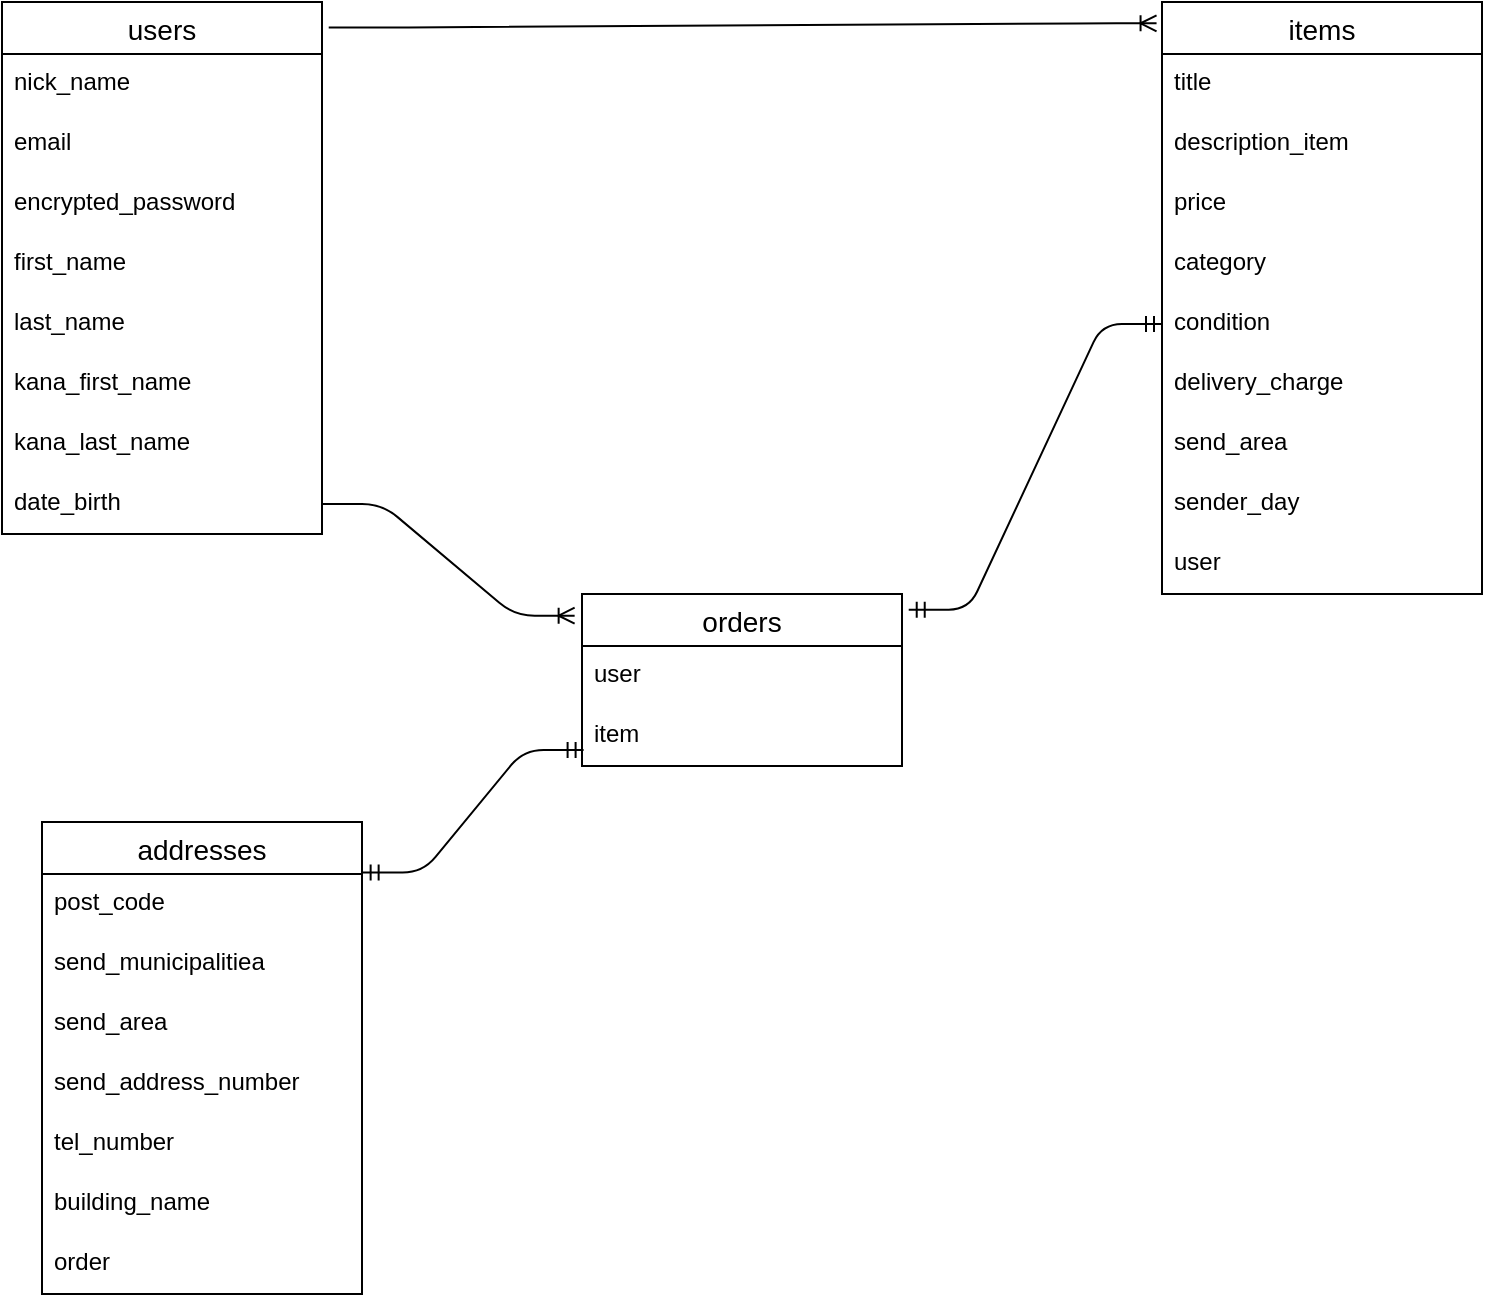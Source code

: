 <mxfile>
    <diagram id="_2zughqquXuWEmuBpp2q" name="ページ1">
        <mxGraphModel dx="896" dy="682" grid="1" gridSize="10" guides="1" tooltips="1" connect="1" arrows="1" fold="1" page="1" pageScale="1" pageWidth="827" pageHeight="1169" math="0" shadow="0">
            <root>
                <mxCell id="0"/>
                <mxCell id="1" parent="0"/>
                <mxCell id="oo06AXsHGsCdyxGUStL7-1" value="users" style="swimlane;fontStyle=0;childLayout=stackLayout;horizontal=1;startSize=26;horizontalStack=0;resizeParent=1;resizeParentMax=0;resizeLast=0;collapsible=1;marginBottom=0;align=center;fontSize=14;" parent="1" vertex="1">
                    <mxGeometry x="60" y="120" width="160" height="266" as="geometry"/>
                </mxCell>
                <mxCell id="oo06AXsHGsCdyxGUStL7-2" value="nick_name" style="text;strokeColor=none;fillColor=none;spacingLeft=4;spacingRight=4;overflow=hidden;rotatable=0;points=[[0,0.5],[1,0.5]];portConstraint=eastwest;fontSize=12;" parent="oo06AXsHGsCdyxGUStL7-1" vertex="1">
                    <mxGeometry y="26" width="160" height="30" as="geometry"/>
                </mxCell>
                <mxCell id="oo06AXsHGsCdyxGUStL7-3" value="email" style="text;strokeColor=none;fillColor=none;spacingLeft=4;spacingRight=4;overflow=hidden;rotatable=0;points=[[0,0.5],[1,0.5]];portConstraint=eastwest;fontSize=12;" parent="oo06AXsHGsCdyxGUStL7-1" vertex="1">
                    <mxGeometry y="56" width="160" height="30" as="geometry"/>
                </mxCell>
                <mxCell id="oo06AXsHGsCdyxGUStL7-5" value="encrypted_password" style="text;strokeColor=none;fillColor=none;spacingLeft=4;spacingRight=4;overflow=hidden;rotatable=0;points=[[0,0.5],[1,0.5]];portConstraint=eastwest;fontSize=12;" parent="oo06AXsHGsCdyxGUStL7-1" vertex="1">
                    <mxGeometry y="86" width="160" height="30" as="geometry"/>
                </mxCell>
                <mxCell id="oo06AXsHGsCdyxGUStL7-37" value="first_name" style="text;strokeColor=none;fillColor=none;spacingLeft=4;spacingRight=4;overflow=hidden;rotatable=0;points=[[0,0.5],[1,0.5]];portConstraint=eastwest;fontSize=12;" parent="oo06AXsHGsCdyxGUStL7-1" vertex="1">
                    <mxGeometry y="116" width="160" height="30" as="geometry"/>
                </mxCell>
                <mxCell id="2" value="last_name" style="text;strokeColor=none;fillColor=none;spacingLeft=4;spacingRight=4;overflow=hidden;rotatable=0;points=[[0,0.5],[1,0.5]];portConstraint=eastwest;fontSize=12;" vertex="1" parent="oo06AXsHGsCdyxGUStL7-1">
                    <mxGeometry y="146" width="160" height="30" as="geometry"/>
                </mxCell>
                <mxCell id="oo06AXsHGsCdyxGUStL7-36" value="kana_first_name" style="text;strokeColor=none;fillColor=none;spacingLeft=4;spacingRight=4;overflow=hidden;rotatable=0;points=[[0,0.5],[1,0.5]];portConstraint=eastwest;fontSize=12;" parent="oo06AXsHGsCdyxGUStL7-1" vertex="1">
                    <mxGeometry y="176" width="160" height="30" as="geometry"/>
                </mxCell>
                <mxCell id="3" value="kana_last_name" style="text;strokeColor=none;fillColor=none;spacingLeft=4;spacingRight=4;overflow=hidden;rotatable=0;points=[[0,0.5],[1,0.5]];portConstraint=eastwest;fontSize=12;" vertex="1" parent="oo06AXsHGsCdyxGUStL7-1">
                    <mxGeometry y="206" width="160" height="30" as="geometry"/>
                </mxCell>
                <mxCell id="oo06AXsHGsCdyxGUStL7-4" value="date_birth" style="text;strokeColor=none;fillColor=none;spacingLeft=4;spacingRight=4;overflow=hidden;rotatable=0;points=[[0,0.5],[1,0.5]];portConstraint=eastwest;fontSize=12;" parent="oo06AXsHGsCdyxGUStL7-1" vertex="1">
                    <mxGeometry y="236" width="160" height="30" as="geometry"/>
                </mxCell>
                <mxCell id="oo06AXsHGsCdyxGUStL7-32" value="addresses" style="swimlane;fontStyle=0;childLayout=stackLayout;horizontal=1;startSize=26;horizontalStack=0;resizeParent=1;resizeParentMax=0;resizeLast=0;collapsible=1;marginBottom=0;align=center;fontSize=14;" parent="1" vertex="1">
                    <mxGeometry x="80" y="530" width="160" height="236" as="geometry"/>
                </mxCell>
                <mxCell id="oo06AXsHGsCdyxGUStL7-34" value="post_code" style="text;strokeColor=none;fillColor=none;spacingLeft=4;spacingRight=4;overflow=hidden;rotatable=0;points=[[0,0.5],[1,0.5]];portConstraint=eastwest;fontSize=12;" parent="oo06AXsHGsCdyxGUStL7-32" vertex="1">
                    <mxGeometry y="26" width="160" height="30" as="geometry"/>
                </mxCell>
                <mxCell id="oo06AXsHGsCdyxGUStL7-51" value="send_municipalitiea" style="text;strokeColor=none;fillColor=none;spacingLeft=4;spacingRight=4;overflow=hidden;rotatable=0;points=[[0,0.5],[1,0.5]];portConstraint=eastwest;fontSize=12;" parent="oo06AXsHGsCdyxGUStL7-32" vertex="1">
                    <mxGeometry y="56" width="160" height="30" as="geometry"/>
                </mxCell>
                <mxCell id="oo06AXsHGsCdyxGUStL7-35" value="send_area" style="text;strokeColor=none;fillColor=none;spacingLeft=4;spacingRight=4;overflow=hidden;rotatable=0;points=[[0,0.5],[1,0.5]];portConstraint=eastwest;fontSize=12;" parent="oo06AXsHGsCdyxGUStL7-32" vertex="1">
                    <mxGeometry y="86" width="160" height="30" as="geometry"/>
                </mxCell>
                <mxCell id="oo06AXsHGsCdyxGUStL7-52" value="send_address_number" style="text;strokeColor=none;fillColor=none;spacingLeft=4;spacingRight=4;overflow=hidden;rotatable=0;points=[[0,0.5],[1,0.5]];portConstraint=eastwest;fontSize=12;" parent="oo06AXsHGsCdyxGUStL7-32" vertex="1">
                    <mxGeometry y="116" width="160" height="30" as="geometry"/>
                </mxCell>
                <mxCell id="oo06AXsHGsCdyxGUStL7-55" value="tel_number" style="text;strokeColor=none;fillColor=none;spacingLeft=4;spacingRight=4;overflow=hidden;rotatable=0;points=[[0,0.5],[1,0.5]];portConstraint=eastwest;fontSize=12;" parent="oo06AXsHGsCdyxGUStL7-32" vertex="1">
                    <mxGeometry y="146" width="160" height="30" as="geometry"/>
                </mxCell>
                <mxCell id="5" value="building_name" style="text;strokeColor=none;fillColor=none;spacingLeft=4;spacingRight=4;overflow=hidden;rotatable=0;points=[[0,0.5],[1,0.5]];portConstraint=eastwest;fontSize=12;" vertex="1" parent="oo06AXsHGsCdyxGUStL7-32">
                    <mxGeometry y="176" width="160" height="30" as="geometry"/>
                </mxCell>
                <mxCell id="6" value="order" style="text;strokeColor=none;fillColor=none;spacingLeft=4;spacingRight=4;overflow=hidden;rotatable=0;points=[[0,0.5],[1,0.5]];portConstraint=eastwest;fontSize=12;" vertex="1" parent="oo06AXsHGsCdyxGUStL7-32">
                    <mxGeometry y="206" width="160" height="30" as="geometry"/>
                </mxCell>
                <mxCell id="oo06AXsHGsCdyxGUStL7-38" value="items" style="swimlane;fontStyle=0;childLayout=stackLayout;horizontal=1;startSize=26;horizontalStack=0;resizeParent=1;resizeParentMax=0;resizeLast=0;collapsible=1;marginBottom=0;align=center;fontSize=14;" parent="1" vertex="1">
                    <mxGeometry x="640" y="120" width="160" height="296" as="geometry"/>
                </mxCell>
                <mxCell id="oo06AXsHGsCdyxGUStL7-39" value="title" style="text;strokeColor=none;fillColor=none;spacingLeft=4;spacingRight=4;overflow=hidden;rotatable=0;points=[[0,0.5],[1,0.5]];portConstraint=eastwest;fontSize=12;" parent="oo06AXsHGsCdyxGUStL7-38" vertex="1">
                    <mxGeometry y="26" width="160" height="30" as="geometry"/>
                </mxCell>
                <mxCell id="oo06AXsHGsCdyxGUStL7-54" value="description_item" style="text;strokeColor=none;fillColor=none;spacingLeft=4;spacingRight=4;overflow=hidden;rotatable=0;points=[[0,0.5],[1,0.5]];portConstraint=eastwest;fontSize=12;" parent="oo06AXsHGsCdyxGUStL7-38" vertex="1">
                    <mxGeometry y="56" width="160" height="30" as="geometry"/>
                </mxCell>
                <mxCell id="oo06AXsHGsCdyxGUStL7-40" value="price" style="text;strokeColor=none;fillColor=none;spacingLeft=4;spacingRight=4;overflow=hidden;rotatable=0;points=[[0,0.5],[1,0.5]];portConstraint=eastwest;fontSize=12;" parent="oo06AXsHGsCdyxGUStL7-38" vertex="1">
                    <mxGeometry y="86" width="160" height="30" as="geometry"/>
                </mxCell>
                <mxCell id="oo06AXsHGsCdyxGUStL7-41" value="category" style="text;strokeColor=none;fillColor=none;spacingLeft=4;spacingRight=4;overflow=hidden;rotatable=0;points=[[0,0.5],[1,0.5]];portConstraint=eastwest;fontSize=12;" parent="oo06AXsHGsCdyxGUStL7-38" vertex="1">
                    <mxGeometry y="116" width="160" height="30" as="geometry"/>
                </mxCell>
                <mxCell id="oo06AXsHGsCdyxGUStL7-42" value="condition" style="text;strokeColor=none;fillColor=none;spacingLeft=4;spacingRight=4;overflow=hidden;rotatable=0;points=[[0,0.5],[1,0.5]];portConstraint=eastwest;fontSize=12;" parent="oo06AXsHGsCdyxGUStL7-38" vertex="1">
                    <mxGeometry y="146" width="160" height="30" as="geometry"/>
                </mxCell>
                <mxCell id="oo06AXsHGsCdyxGUStL7-43" value="delivery_charge" style="text;strokeColor=none;fillColor=none;spacingLeft=4;spacingRight=4;overflow=hidden;rotatable=0;points=[[0,0.5],[1,0.5]];portConstraint=eastwest;fontSize=12;" parent="oo06AXsHGsCdyxGUStL7-38" vertex="1">
                    <mxGeometry y="176" width="160" height="30" as="geometry"/>
                </mxCell>
                <mxCell id="oo06AXsHGsCdyxGUStL7-44" value="send_area" style="text;strokeColor=none;fillColor=none;spacingLeft=4;spacingRight=4;overflow=hidden;rotatable=0;points=[[0,0.5],[1,0.5]];portConstraint=eastwest;fontSize=12;" parent="oo06AXsHGsCdyxGUStL7-38" vertex="1">
                    <mxGeometry y="206" width="160" height="30" as="geometry"/>
                </mxCell>
                <mxCell id="oo06AXsHGsCdyxGUStL7-50" value="sender_day" style="text;strokeColor=none;fillColor=none;spacingLeft=4;spacingRight=4;overflow=hidden;rotatable=0;points=[[0,0.5],[1,0.5]];portConstraint=eastwest;fontSize=12;" parent="oo06AXsHGsCdyxGUStL7-38" vertex="1">
                    <mxGeometry y="236" width="160" height="30" as="geometry"/>
                </mxCell>
                <mxCell id="oo06AXsHGsCdyxGUStL7-56" value="user" style="text;strokeColor=none;fillColor=none;spacingLeft=4;spacingRight=4;overflow=hidden;rotatable=0;points=[[0,0.5],[1,0.5]];portConstraint=eastwest;fontSize=12;" parent="oo06AXsHGsCdyxGUStL7-38" vertex="1">
                    <mxGeometry y="266" width="160" height="30" as="geometry"/>
                </mxCell>
                <mxCell id="oo06AXsHGsCdyxGUStL7-45" value="orders" style="swimlane;fontStyle=0;childLayout=stackLayout;horizontal=1;startSize=26;horizontalStack=0;resizeParent=1;resizeParentMax=0;resizeLast=0;collapsible=1;marginBottom=0;align=center;fontSize=14;" parent="1" vertex="1">
                    <mxGeometry x="350" y="416" width="160" height="86" as="geometry"/>
                </mxCell>
                <mxCell id="oo06AXsHGsCdyxGUStL7-46" value="user&#10;" style="text;strokeColor=none;fillColor=none;spacingLeft=4;spacingRight=4;overflow=hidden;rotatable=0;points=[[0,0.5],[1,0.5]];portConstraint=eastwest;fontSize=12;" parent="oo06AXsHGsCdyxGUStL7-45" vertex="1">
                    <mxGeometry y="26" width="160" height="30" as="geometry"/>
                </mxCell>
                <mxCell id="oo06AXsHGsCdyxGUStL7-47" value="item" style="text;strokeColor=none;fillColor=none;spacingLeft=4;spacingRight=4;overflow=hidden;rotatable=0;points=[[0,0.5],[1,0.5]];portConstraint=eastwest;fontSize=12;" parent="oo06AXsHGsCdyxGUStL7-45" vertex="1">
                    <mxGeometry y="56" width="160" height="30" as="geometry"/>
                </mxCell>
                <mxCell id="oo06AXsHGsCdyxGUStL7-49" value="" style="edgeStyle=entityRelationEdgeStyle;fontSize=12;html=1;endArrow=ERoneToMany;entryX=-0.017;entryY=0.036;entryDx=0;entryDy=0;exitX=1.021;exitY=0.048;exitDx=0;exitDy=0;exitPerimeter=0;entryPerimeter=0;" parent="1" source="oo06AXsHGsCdyxGUStL7-1" target="oo06AXsHGsCdyxGUStL7-38" edge="1">
                    <mxGeometry width="100" height="100" relative="1" as="geometry">
                        <mxPoint x="240" y="220" as="sourcePoint"/>
                        <mxPoint x="340" y="120" as="targetPoint"/>
                    </mxGeometry>
                </mxCell>
                <mxCell id="oo06AXsHGsCdyxGUStL7-58" value="" style="edgeStyle=entityRelationEdgeStyle;fontSize=12;html=1;endArrow=ERmandOne;startArrow=ERmandOne;entryX=0;entryY=0.5;entryDx=0;entryDy=0;exitX=1.021;exitY=0.091;exitDx=0;exitDy=0;exitPerimeter=0;" parent="1" source="oo06AXsHGsCdyxGUStL7-45" target="oo06AXsHGsCdyxGUStL7-42" edge="1">
                    <mxGeometry width="100" height="100" relative="1" as="geometry">
                        <mxPoint x="530" y="500" as="sourcePoint"/>
                        <mxPoint x="630" y="400" as="targetPoint"/>
                    </mxGeometry>
                </mxCell>
                <mxCell id="oo06AXsHGsCdyxGUStL7-59" value="" style="edgeStyle=entityRelationEdgeStyle;fontSize=12;html=1;endArrow=ERmandOne;startArrow=ERmandOne;exitX=1.002;exitY=0.107;exitDx=0;exitDy=0;exitPerimeter=0;entryX=0.005;entryY=0.733;entryDx=0;entryDy=0;entryPerimeter=0;" parent="1" source="oo06AXsHGsCdyxGUStL7-32" target="oo06AXsHGsCdyxGUStL7-47" edge="1">
                    <mxGeometry width="100" height="100" relative="1" as="geometry">
                        <mxPoint x="270" y="720" as="sourcePoint"/>
                        <mxPoint x="350" y="517" as="targetPoint"/>
                    </mxGeometry>
                </mxCell>
                <mxCell id="oo06AXsHGsCdyxGUStL7-60" value="" style="edgeStyle=entityRelationEdgeStyle;fontSize=12;html=1;endArrow=ERoneToMany;exitX=1;exitY=0.5;exitDx=0;exitDy=0;entryX=-0.023;entryY=0.126;entryDx=0;entryDy=0;entryPerimeter=0;" parent="1" source="oo06AXsHGsCdyxGUStL7-4" target="oo06AXsHGsCdyxGUStL7-45" edge="1">
                    <mxGeometry width="100" height="100" relative="1" as="geometry">
                        <mxPoint x="300" y="490" as="sourcePoint"/>
                        <mxPoint x="440" y="560" as="targetPoint"/>
                    </mxGeometry>
                </mxCell>
            </root>
        </mxGraphModel>
    </diagram>
    <diagram id="8fQPHzr1HAIYUK1nbS3m" name="ページ2">
        <mxGraphModel dx="896" dy="682" grid="1" gridSize="10" guides="1" tooltips="1" connect="1" arrows="1" fold="1" page="1" pageScale="1" pageWidth="827" pageHeight="1169" math="0" shadow="0">
            <root>
                <mxCell id="0"/>
                <mxCell id="1" parent="0"/>
            </root>
        </mxGraphModel>
    </diagram>
</mxfile>